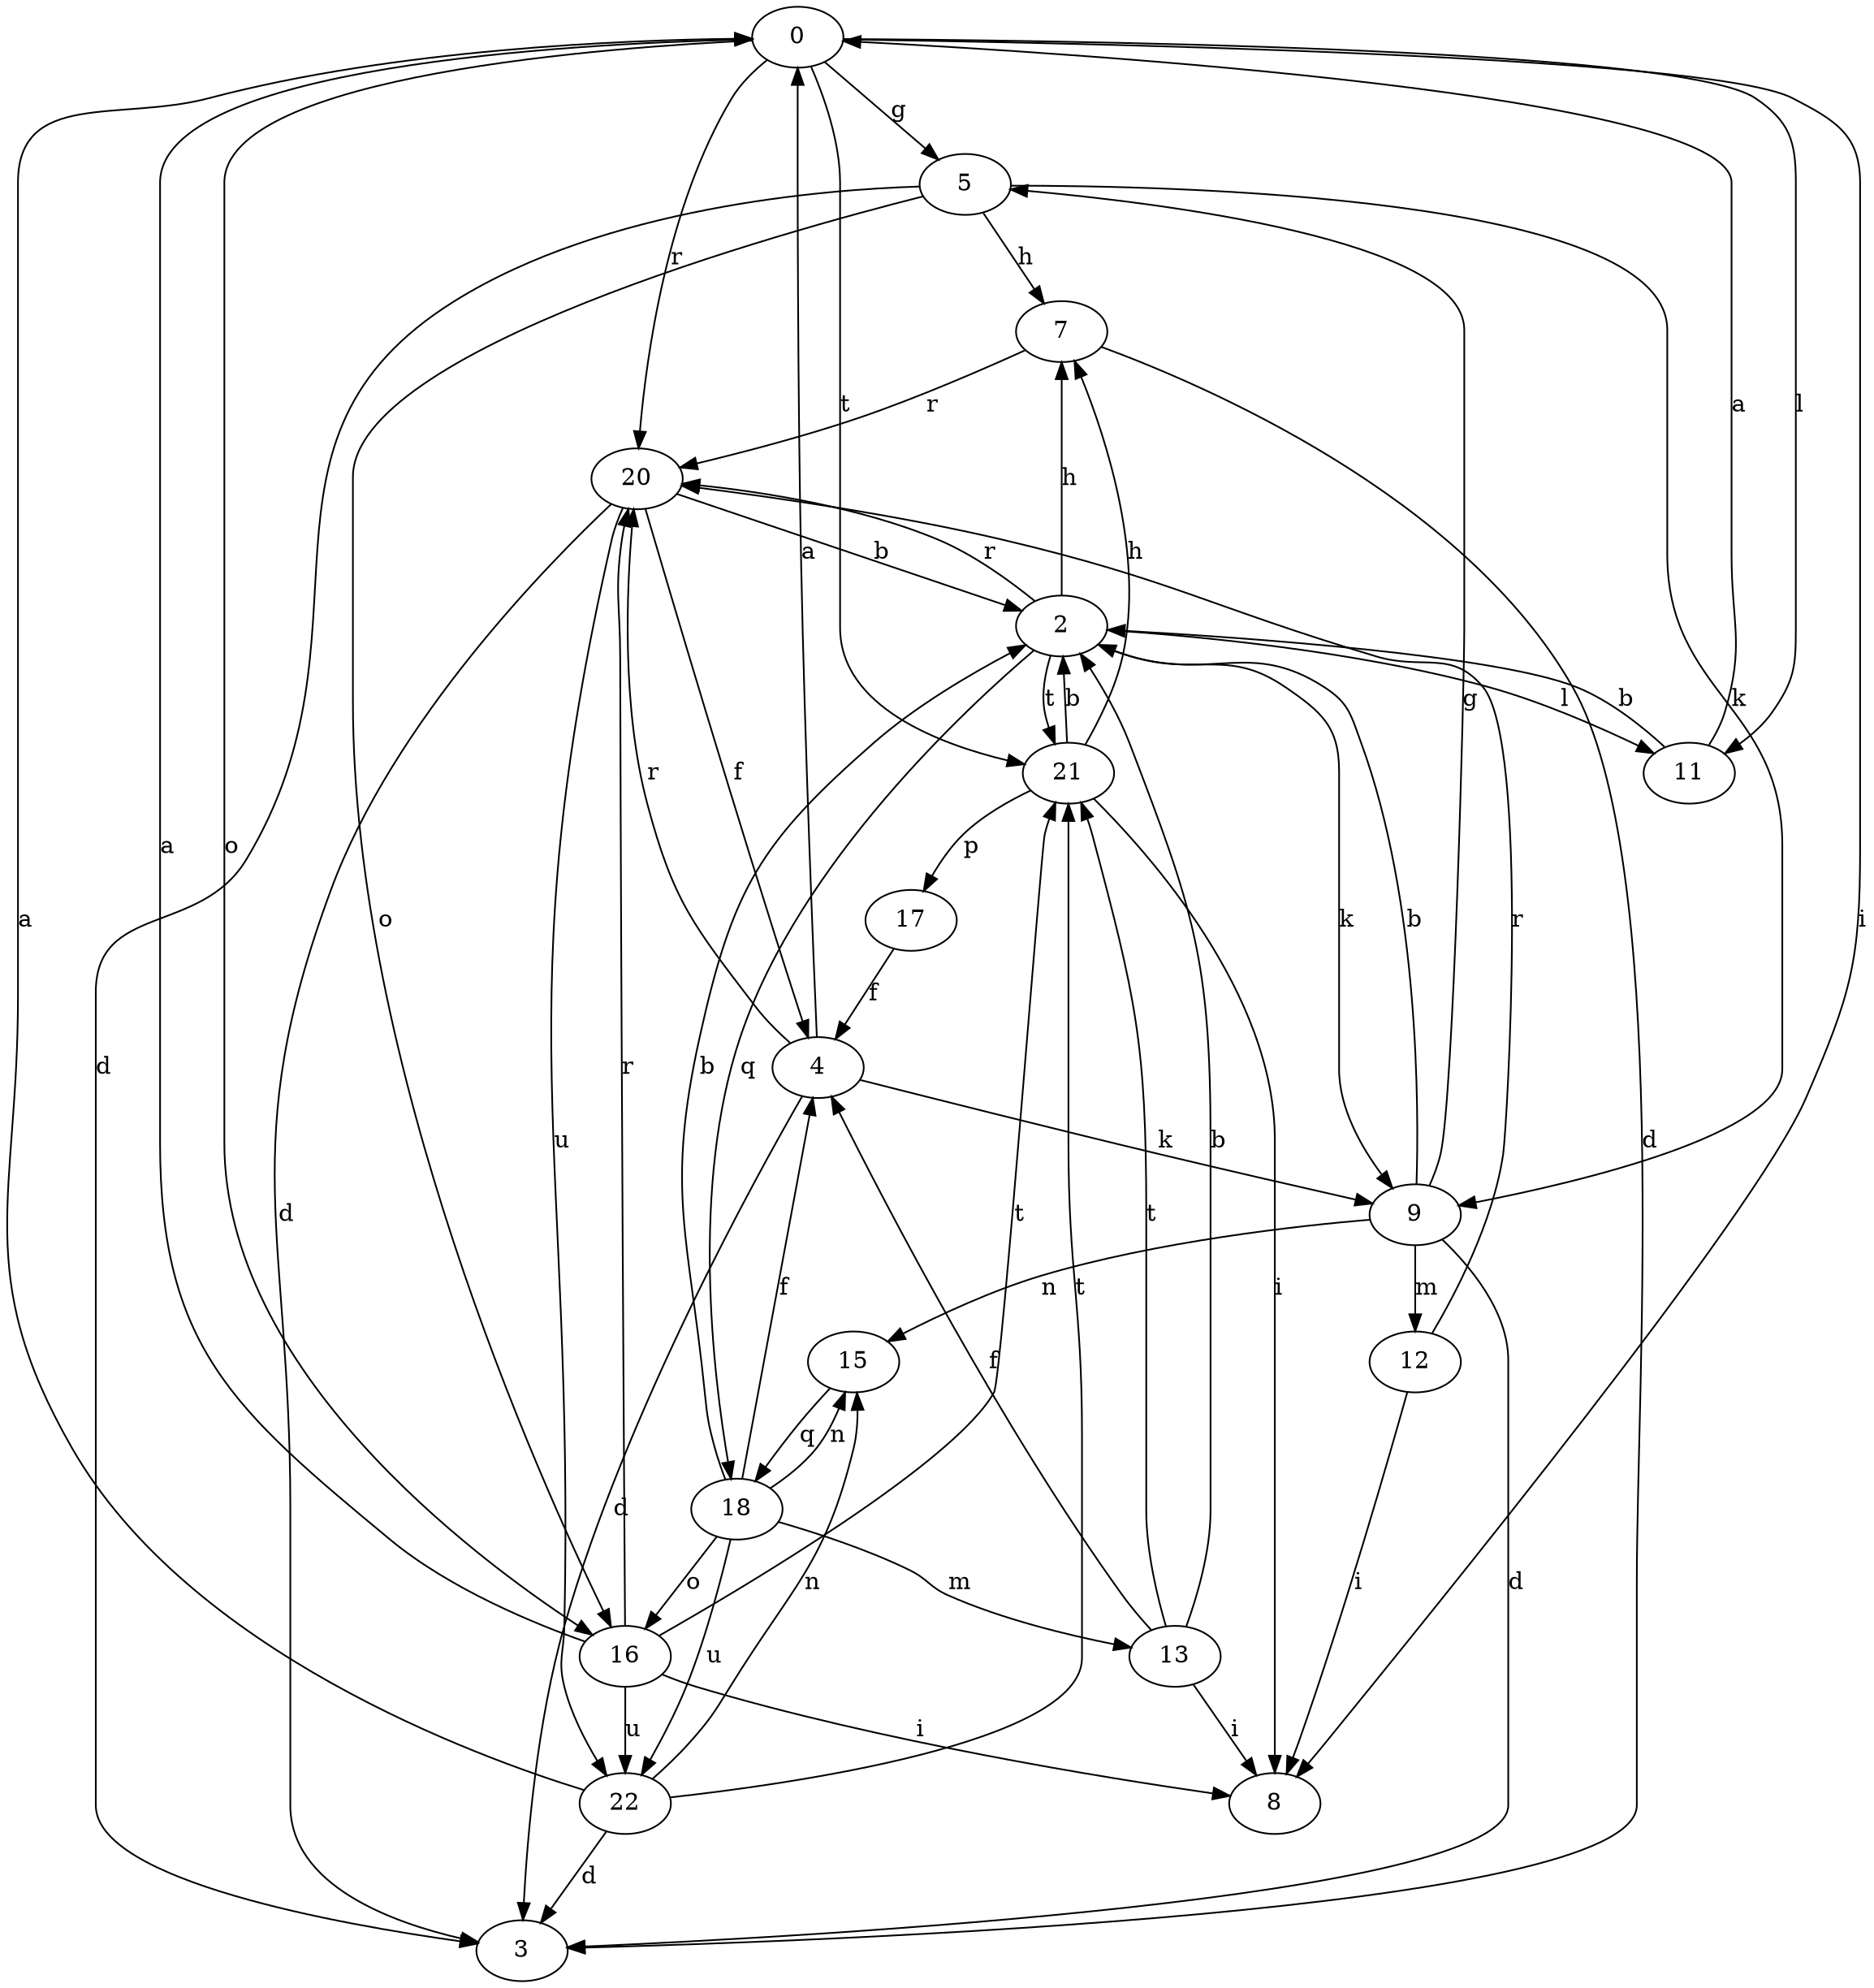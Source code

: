 strict digraph  {
0;
2;
3;
4;
5;
7;
8;
9;
11;
12;
13;
15;
16;
17;
18;
20;
21;
22;
0 -> 5  [label=g];
0 -> 8  [label=i];
0 -> 11  [label=l];
0 -> 16  [label=o];
0 -> 20  [label=r];
0 -> 21  [label=t];
2 -> 7  [label=h];
2 -> 9  [label=k];
2 -> 11  [label=l];
2 -> 18  [label=q];
2 -> 20  [label=r];
2 -> 21  [label=t];
4 -> 0  [label=a];
4 -> 3  [label=d];
4 -> 9  [label=k];
4 -> 20  [label=r];
5 -> 3  [label=d];
5 -> 7  [label=h];
5 -> 9  [label=k];
5 -> 16  [label=o];
7 -> 3  [label=d];
7 -> 20  [label=r];
9 -> 2  [label=b];
9 -> 3  [label=d];
9 -> 5  [label=g];
9 -> 12  [label=m];
9 -> 15  [label=n];
11 -> 0  [label=a];
11 -> 2  [label=b];
12 -> 8  [label=i];
12 -> 20  [label=r];
13 -> 2  [label=b];
13 -> 4  [label=f];
13 -> 8  [label=i];
13 -> 21  [label=t];
15 -> 18  [label=q];
16 -> 0  [label=a];
16 -> 8  [label=i];
16 -> 20  [label=r];
16 -> 21  [label=t];
16 -> 22  [label=u];
17 -> 4  [label=f];
18 -> 2  [label=b];
18 -> 4  [label=f];
18 -> 13  [label=m];
18 -> 15  [label=n];
18 -> 16  [label=o];
18 -> 22  [label=u];
20 -> 2  [label=b];
20 -> 3  [label=d];
20 -> 4  [label=f];
20 -> 22  [label=u];
21 -> 2  [label=b];
21 -> 7  [label=h];
21 -> 8  [label=i];
21 -> 17  [label=p];
22 -> 0  [label=a];
22 -> 3  [label=d];
22 -> 15  [label=n];
22 -> 21  [label=t];
}
